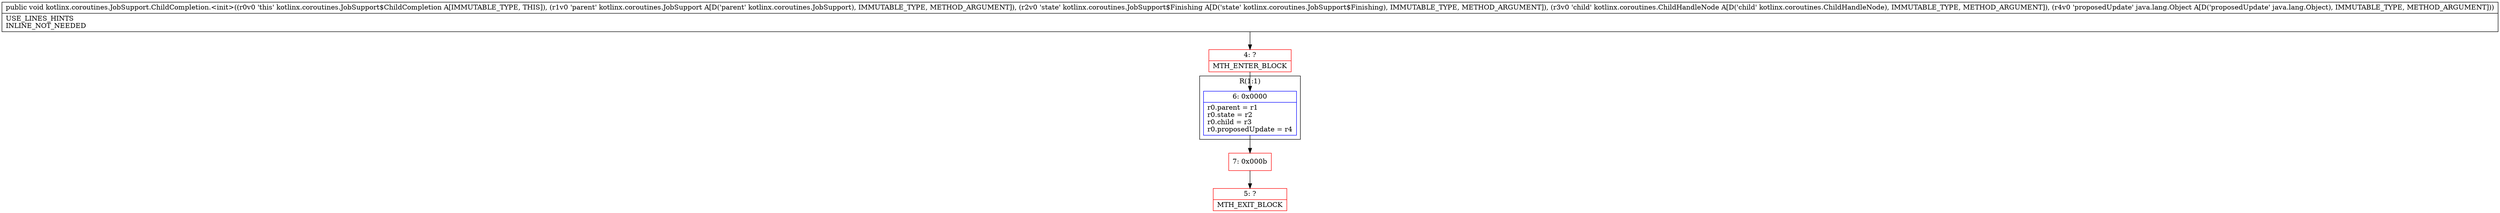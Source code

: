 digraph "CFG forkotlinx.coroutines.JobSupport.ChildCompletion.\<init\>(Lkotlinx\/coroutines\/JobSupport;Lkotlinx\/coroutines\/JobSupport$Finishing;Lkotlinx\/coroutines\/ChildHandleNode;Ljava\/lang\/Object;)V" {
subgraph cluster_Region_933099914 {
label = "R(1:1)";
node [shape=record,color=blue];
Node_6 [shape=record,label="{6\:\ 0x0000|r0.parent = r1\lr0.state = r2\lr0.child = r3\lr0.proposedUpdate = r4\l}"];
}
Node_4 [shape=record,color=red,label="{4\:\ ?|MTH_ENTER_BLOCK\l}"];
Node_7 [shape=record,color=red,label="{7\:\ 0x000b}"];
Node_5 [shape=record,color=red,label="{5\:\ ?|MTH_EXIT_BLOCK\l}"];
MethodNode[shape=record,label="{public void kotlinx.coroutines.JobSupport.ChildCompletion.\<init\>((r0v0 'this' kotlinx.coroutines.JobSupport$ChildCompletion A[IMMUTABLE_TYPE, THIS]), (r1v0 'parent' kotlinx.coroutines.JobSupport A[D('parent' kotlinx.coroutines.JobSupport), IMMUTABLE_TYPE, METHOD_ARGUMENT]), (r2v0 'state' kotlinx.coroutines.JobSupport$Finishing A[D('state' kotlinx.coroutines.JobSupport$Finishing), IMMUTABLE_TYPE, METHOD_ARGUMENT]), (r3v0 'child' kotlinx.coroutines.ChildHandleNode A[D('child' kotlinx.coroutines.ChildHandleNode), IMMUTABLE_TYPE, METHOD_ARGUMENT]), (r4v0 'proposedUpdate' java.lang.Object A[D('proposedUpdate' java.lang.Object), IMMUTABLE_TYPE, METHOD_ARGUMENT]))  | USE_LINES_HINTS\lINLINE_NOT_NEEDED\l}"];
MethodNode -> Node_4;Node_6 -> Node_7;
Node_4 -> Node_6;
Node_7 -> Node_5;
}

